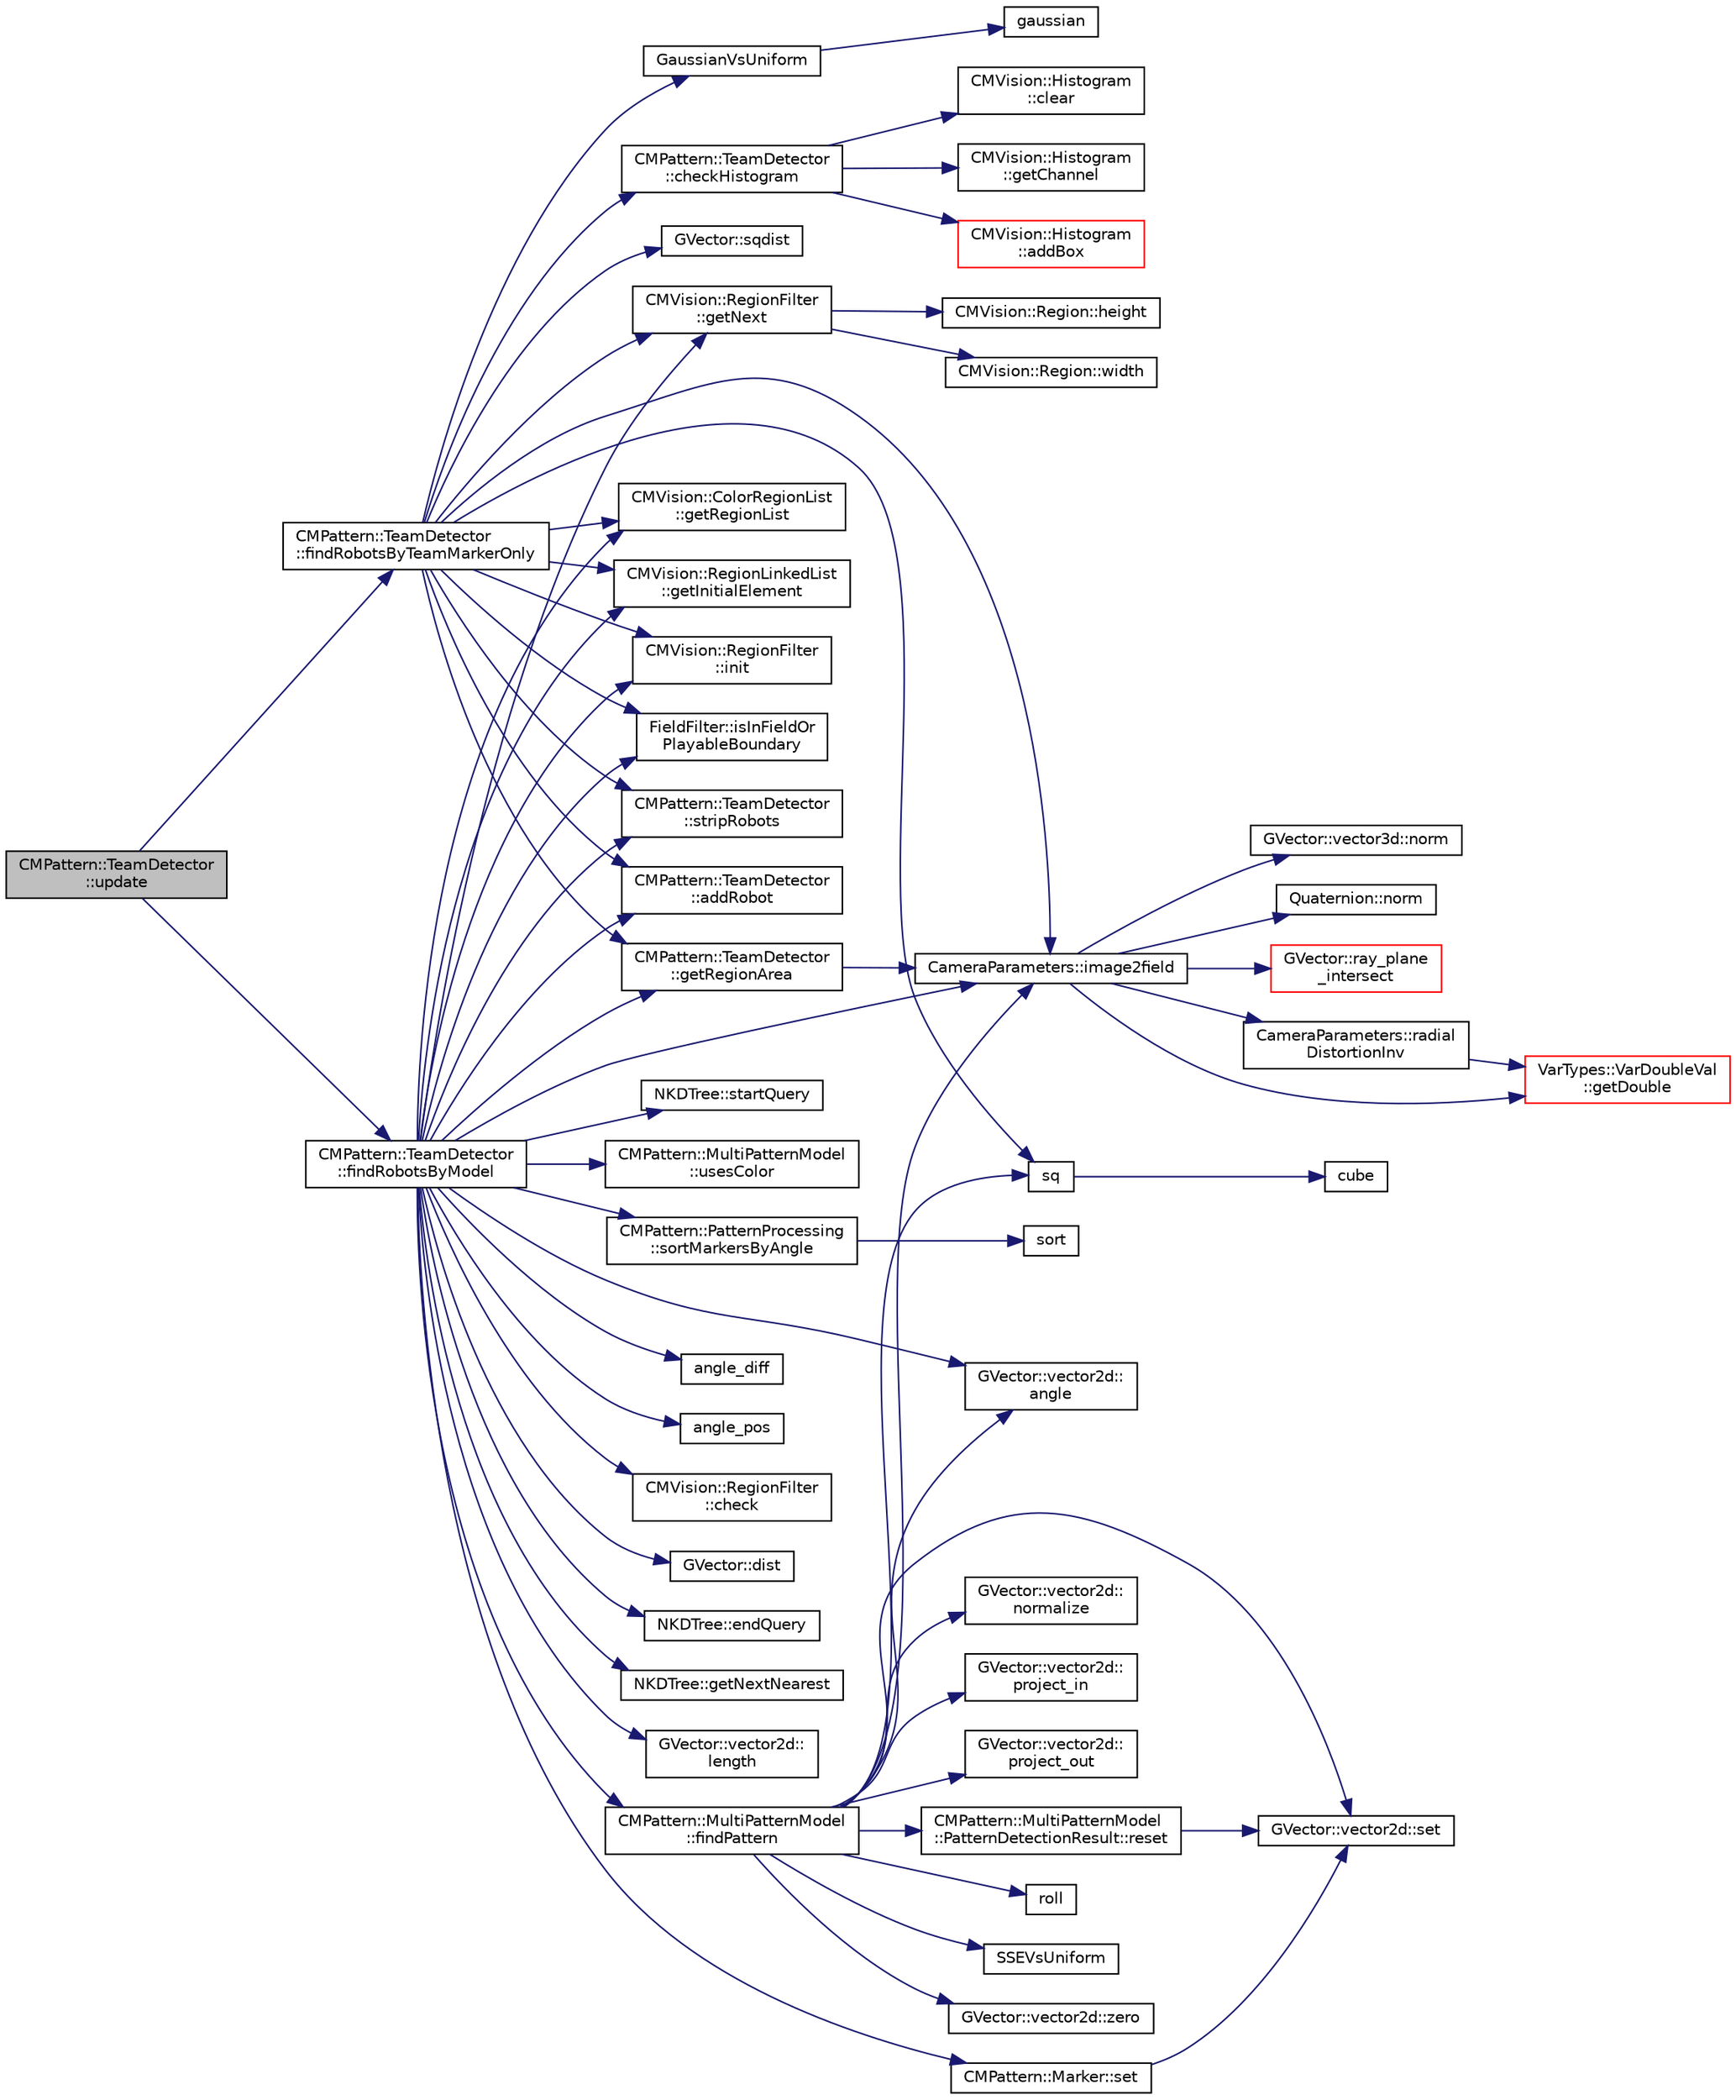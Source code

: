 digraph "CMPattern::TeamDetector::update"
{
 // INTERACTIVE_SVG=YES
  edge [fontname="Helvetica",fontsize="10",labelfontname="Helvetica",labelfontsize="10"];
  node [fontname="Helvetica",fontsize="10",shape=record];
  rankdir="LR";
  Node1 [label="CMPattern::TeamDetector\l::update",height=0.2,width=0.4,color="black", fillcolor="grey75", style="filled", fontcolor="black"];
  Node1 -> Node2 [color="midnightblue",fontsize="10",style="solid",fontname="Helvetica"];
  Node2 [label="CMPattern::TeamDetector\l::findRobotsByModel",height=0.2,width=0.4,color="black", fillcolor="white", style="filled",URL="$d2/dbb/class_c_m_pattern_1_1_team_detector.html#ab2d57214fd03aaf6e5e70c5a1af64e01"];
  Node2 -> Node3 [color="midnightblue",fontsize="10",style="solid",fontname="Helvetica"];
  Node3 [label="CMPattern::TeamDetector\l::addRobot",height=0.2,width=0.4,color="black", fillcolor="white", style="filled",URL="$d2/dbb/class_c_m_pattern_1_1_team_detector.html#a2c3360d8236d0a5dff0d5cf0039bb47d"];
  Node2 -> Node4 [color="midnightblue",fontsize="10",style="solid",fontname="Helvetica"];
  Node4 [label="GVector::vector2d::\langle",height=0.2,width=0.4,color="black", fillcolor="white", style="filled",URL="$d8/d10/class_g_vector_1_1vector2d.html#a51c907ec8fdce7d2aea0b1eb82bc895f",tooltip="calculate the clockwise angle from <1,0> "];
  Node2 -> Node5 [color="midnightblue",fontsize="10",style="solid",fontname="Helvetica"];
  Node5 [label="angle_diff",height=0.2,width=0.4,color="black", fillcolor="white", style="filled",URL="$d0/d36/ssl-vision_2src_2shared_2util_2util_8h.html#ac15fe6b67fa5422ee3dfc24412861a14"];
  Node2 -> Node6 [color="midnightblue",fontsize="10",style="solid",fontname="Helvetica"];
  Node6 [label="angle_pos",height=0.2,width=0.4,color="black", fillcolor="white", style="filled",URL="$d0/d36/ssl-vision_2src_2shared_2util_2util_8h.html#ac1666078945cdd277711a81e1fbe585d"];
  Node2 -> Node7 [color="midnightblue",fontsize="10",style="solid",fontname="Helvetica"];
  Node7 [label="CMVision::RegionFilter\l::check",height=0.2,width=0.4,color="black", fillcolor="white", style="filled",URL="$dd/dc1/class_c_m_vision_1_1_region_filter.html#a1bcbe6fdd1f9b321d6a61b515cb3f903"];
  Node2 -> Node8 [color="midnightblue",fontsize="10",style="solid",fontname="Helvetica"];
  Node8 [label="GVector::dist",height=0.2,width=0.4,color="black", fillcolor="white", style="filled",URL="$d5/da9/namespace_g_vector.html#ab4c4f9f2d8f1f0fc9e71585f43c9df8f"];
  Node2 -> Node9 [color="midnightblue",fontsize="10",style="solid",fontname="Helvetica"];
  Node9 [label="NKDTree::endQuery",height=0.2,width=0.4,color="black", fillcolor="white", style="filled",URL="$d7/d60/class_n_k_d_tree.html#a46395a75a98f01df17065dfc955a7e1a"];
  Node2 -> Node10 [color="midnightblue",fontsize="10",style="solid",fontname="Helvetica"];
  Node10 [label="CMPattern::MultiPatternModel\l::findPattern",height=0.2,width=0.4,color="black", fillcolor="white", style="filled",URL="$d1/d49/class_c_m_pattern_1_1_multi_pattern_model.html#a0b47859cd9d7ad16ebe9bde1000601d2"];
  Node10 -> Node4 [color="midnightblue",fontsize="10",style="solid",fontname="Helvetica"];
  Node10 -> Node11 [color="midnightblue",fontsize="10",style="solid",fontname="Helvetica"];
  Node11 [label="CameraParameters::image2field",height=0.2,width=0.4,color="black", fillcolor="white", style="filled",URL="$d7/df2/class_camera_parameters.html#a11bfa7943e4fc90e3c798804eb28ea14"];
  Node11 -> Node12 [color="midnightblue",fontsize="10",style="solid",fontname="Helvetica"];
  Node12 [label="VarTypes::VarDoubleVal\l::getDouble",height=0.2,width=0.4,color="red", fillcolor="white", style="filled",URL="$db/d0f/class_var_types_1_1_var_double_val.html#aa5c9acfc3658e012d84481b9292a0b12",tooltip="get the value of this data-type "];
  Node11 -> Node13 [color="midnightblue",fontsize="10",style="solid",fontname="Helvetica"];
  Node13 [label="GVector::vector3d::norm",height=0.2,width=0.4,color="black", fillcolor="white", style="filled",URL="$d7/db8/class_g_vector_1_1vector3d.html#a8a7623590f93853158a67b5abb4914c3"];
  Node11 -> Node14 [color="midnightblue",fontsize="10",style="solid",fontname="Helvetica"];
  Node14 [label="Quaternion::norm",height=0.2,width=0.4,color="black", fillcolor="white", style="filled",URL="$dc/de3/class_quaternion.html#a20fe03fa607e61bc318925cf90b735d6"];
  Node11 -> Node15 [color="midnightblue",fontsize="10",style="solid",fontname="Helvetica"];
  Node15 [label="CameraParameters::radial\lDistortionInv",height=0.2,width=0.4,color="black", fillcolor="white", style="filled",URL="$d7/df2/class_camera_parameters.html#a0213a75517c9290cef5a9a7e8bd278ce"];
  Node15 -> Node12 [color="midnightblue",fontsize="10",style="solid",fontname="Helvetica"];
  Node11 -> Node16 [color="midnightblue",fontsize="10",style="solid",fontname="Helvetica"];
  Node16 [label="GVector::ray_plane\l_intersect",height=0.2,width=0.4,color="red", fillcolor="white", style="filled",URL="$d5/da9/namespace_g_vector.html#aa796fc83cf89f0f82f883806760de343"];
  Node10 -> Node17 [color="midnightblue",fontsize="10",style="solid",fontname="Helvetica"];
  Node17 [label="GVector::vector2d::\lnormalize",height=0.2,width=0.4,color="black", fillcolor="white", style="filled",URL="$d8/d10/class_g_vector_1_1vector2d.html#a5d7e4fab978a6df3f4256bf4986fa65e",tooltip="normalize to unit length in place "];
  Node10 -> Node18 [color="midnightblue",fontsize="10",style="solid",fontname="Helvetica"];
  Node18 [label="GVector::vector2d::\lproject_in",height=0.2,width=0.4,color="black", fillcolor="white", style="filled",URL="$d8/d10/class_g_vector_1_1vector2d.html#a46ecdc8ae32e6548bb97946185942ab8"];
  Node10 -> Node19 [color="midnightblue",fontsize="10",style="solid",fontname="Helvetica"];
  Node19 [label="GVector::vector2d::\lproject_out",height=0.2,width=0.4,color="black", fillcolor="white", style="filled",URL="$d8/d10/class_g_vector_1_1vector2d.html#acf53de06e630f55f2c1b62294b9b9ca5"];
  Node10 -> Node20 [color="midnightblue",fontsize="10",style="solid",fontname="Helvetica"];
  Node20 [label="CMPattern::MultiPatternModel\l::PatternDetectionResult::reset",height=0.2,width=0.4,color="black", fillcolor="white", style="filled",URL="$da/d18/class_c_m_pattern_1_1_multi_pattern_model_1_1_pattern_detection_result.html#a64aa4e999f2f2c2016b429dc7990725a"];
  Node20 -> Node21 [color="midnightblue",fontsize="10",style="solid",fontname="Helvetica"];
  Node21 [label="GVector::vector2d::set",height=0.2,width=0.4,color="black", fillcolor="white", style="filled",URL="$d8/d10/class_g_vector_1_1vector2d.html#a516a8af580a014b0326c832127ba44b4",tooltip="set the components of the vector "];
  Node10 -> Node22 [color="midnightblue",fontsize="10",style="solid",fontname="Helvetica"];
  Node22 [label="roll",height=0.2,width=0.4,color="black", fillcolor="white", style="filled",URL="$d5/d1a/vis__util_8h.html#add476cf6bb4b042555c77badc91abf32"];
  Node10 -> Node21 [color="midnightblue",fontsize="10",style="solid",fontname="Helvetica"];
  Node10 -> Node23 [color="midnightblue",fontsize="10",style="solid",fontname="Helvetica"];
  Node23 [label="sq",height=0.2,width=0.4,color="black", fillcolor="white", style="filled",URL="$d0/d36/ssl-vision_2src_2shared_2util_2util_8h.html#a3b1068ff735e10f55f41821d89366a33"];
  Node23 -> Node24 [color="midnightblue",fontsize="10",style="solid",fontname="Helvetica"];
  Node24 [label="cube",height=0.2,width=0.4,color="black", fillcolor="white", style="filled",URL="$d0/d36/ssl-vision_2src_2shared_2util_2util_8h.html#aa6b59015782f26bdfcd1b9660fb471e2"];
  Node10 -> Node25 [color="midnightblue",fontsize="10",style="solid",fontname="Helvetica"];
  Node25 [label="SSEVsUniform",height=0.2,width=0.4,color="black", fillcolor="white", style="filled",URL="$d5/d1a/vis__util_8h.html#a93d0e9bd30e36f59518e23814c7f0aba"];
  Node10 -> Node26 [color="midnightblue",fontsize="10",style="solid",fontname="Helvetica"];
  Node26 [label="GVector::vector2d::zero",height=0.2,width=0.4,color="black", fillcolor="white", style="filled",URL="$d8/d10/class_g_vector_1_1vector2d.html#af83e83636c491eb0729b40e02de26443",tooltip="zero all components of the vector "];
  Node2 -> Node27 [color="midnightblue",fontsize="10",style="solid",fontname="Helvetica"];
  Node27 [label="CMVision::RegionLinkedList\l::getInitialElement",height=0.2,width=0.4,color="black", fillcolor="white", style="filled",URL="$d0/d31/class_c_m_vision_1_1_region_linked_list.html#a050bb66288f16d475d0721e12a6b5a1a"];
  Node2 -> Node28 [color="midnightblue",fontsize="10",style="solid",fontname="Helvetica"];
  Node28 [label="CMVision::RegionFilter\l::getNext",height=0.2,width=0.4,color="black", fillcolor="white", style="filled",URL="$dd/dc1/class_c_m_vision_1_1_region_filter.html#aabe3bdfcff46463fcca6b754ba8357f0"];
  Node28 -> Node29 [color="midnightblue",fontsize="10",style="solid",fontname="Helvetica"];
  Node29 [label="CMVision::Region::width",height=0.2,width=0.4,color="black", fillcolor="white", style="filled",URL="$da/deb/class_c_m_vision_1_1_region.html#a5cfb505513f0f7c81b517c18f5370f21"];
  Node28 -> Node30 [color="midnightblue",fontsize="10",style="solid",fontname="Helvetica"];
  Node30 [label="CMVision::Region::height",height=0.2,width=0.4,color="black", fillcolor="white", style="filled",URL="$da/deb/class_c_m_vision_1_1_region.html#a0c2850ede04ce83e11dfcbbfbd4af60e"];
  Node2 -> Node31 [color="midnightblue",fontsize="10",style="solid",fontname="Helvetica"];
  Node31 [label="NKDTree::getNextNearest",height=0.2,width=0.4,color="black", fillcolor="white", style="filled",URL="$d7/d60/class_n_k_d_tree.html#abb1aa835af052de7b54627c0980e1f49"];
  Node2 -> Node32 [color="midnightblue",fontsize="10",style="solid",fontname="Helvetica"];
  Node32 [label="CMPattern::TeamDetector\l::getRegionArea",height=0.2,width=0.4,color="black", fillcolor="white", style="filled",URL="$d2/dbb/class_c_m_pattern_1_1_team_detector.html#a0cd950027b8af9062aefdf1c0479f0fb"];
  Node32 -> Node11 [color="midnightblue",fontsize="10",style="solid",fontname="Helvetica"];
  Node2 -> Node33 [color="midnightblue",fontsize="10",style="solid",fontname="Helvetica"];
  Node33 [label="CMVision::ColorRegionList\l::getRegionList",height=0.2,width=0.4,color="black", fillcolor="white", style="filled",URL="$d7/d03/class_c_m_vision_1_1_color_region_list.html#adb8f029e589d7531b87bc8339f5f3494"];
  Node2 -> Node11 [color="midnightblue",fontsize="10",style="solid",fontname="Helvetica"];
  Node2 -> Node34 [color="midnightblue",fontsize="10",style="solid",fontname="Helvetica"];
  Node34 [label="CMVision::RegionFilter\l::init",height=0.2,width=0.4,color="black", fillcolor="white", style="filled",URL="$dd/dc1/class_c_m_vision_1_1_region_filter.html#a95465441c0273db436e56228fdac794a"];
  Node2 -> Node35 [color="midnightblue",fontsize="10",style="solid",fontname="Helvetica"];
  Node35 [label="FieldFilter::isInFieldOr\lPlayableBoundary",height=0.2,width=0.4,color="black", fillcolor="white", style="filled",URL="$d7/d00/class_field_filter.html#a2a34ba0d9e392976d1060094e80eeec4",tooltip="check whether a point is within the legal field or the boundary (but not the referee walking area) ..."];
  Node2 -> Node36 [color="midnightblue",fontsize="10",style="solid",fontname="Helvetica"];
  Node36 [label="GVector::vector2d::\llength",height=0.2,width=0.4,color="black", fillcolor="white", style="filled",URL="$d8/d10/class_g_vector_1_1vector2d.html#a616ddcc706e189e463558b7d9990737c",tooltip="calculate Euclidean length "];
  Node2 -> Node37 [color="midnightblue",fontsize="10",style="solid",fontname="Helvetica"];
  Node37 [label="CMPattern::Marker::set",height=0.2,width=0.4,color="black", fillcolor="white", style="filled",URL="$de/d02/class_c_m_pattern_1_1_marker.html#aa72d2f0aa62a5a1fb84c5492f3ef9e11"];
  Node37 -> Node21 [color="midnightblue",fontsize="10",style="solid",fontname="Helvetica"];
  Node2 -> Node38 [color="midnightblue",fontsize="10",style="solid",fontname="Helvetica"];
  Node38 [label="CMPattern::PatternProcessing\l::sortMarkersByAngle",height=0.2,width=0.4,color="black", fillcolor="white", style="filled",URL="$d5/dd2/class_c_m_pattern_1_1_pattern_processing.html#a4fa9cac501353f71eb4141c659bc3328"];
  Node38 -> Node39 [color="midnightblue",fontsize="10",style="solid",fontname="Helvetica"];
  Node39 [label="sort",height=0.2,width=0.4,color="black", fillcolor="white", style="filled",URL="$d0/d36/ssl-vision_2src_2shared_2util_2util_8h.html#ada9c7c29f17bd827ae704d5934edeffa"];
  Node2 -> Node40 [color="midnightblue",fontsize="10",style="solid",fontname="Helvetica"];
  Node40 [label="NKDTree::startQuery",height=0.2,width=0.4,color="black", fillcolor="white", style="filled",URL="$d7/d60/class_n_k_d_tree.html#a1e8f6552fcc745df3c9241719d95414f"];
  Node2 -> Node41 [color="midnightblue",fontsize="10",style="solid",fontname="Helvetica"];
  Node41 [label="CMPattern::TeamDetector\l::stripRobots",height=0.2,width=0.4,color="black", fillcolor="white", style="filled",URL="$d2/dbb/class_c_m_pattern_1_1_team_detector.html#af5bc8d5bf140b50efd8ef88ea3440a5a"];
  Node2 -> Node42 [color="midnightblue",fontsize="10",style="solid",fontname="Helvetica"];
  Node42 [label="CMPattern::MultiPatternModel\l::usesColor",height=0.2,width=0.4,color="black", fillcolor="white", style="filled",URL="$d1/d49/class_c_m_pattern_1_1_multi_pattern_model.html#a39507dabbf266cc6d291a670ea6fe704"];
  Node1 -> Node43 [color="midnightblue",fontsize="10",style="solid",fontname="Helvetica"];
  Node43 [label="CMPattern::TeamDetector\l::findRobotsByTeamMarkerOnly",height=0.2,width=0.4,color="black", fillcolor="white", style="filled",URL="$d2/dbb/class_c_m_pattern_1_1_team_detector.html#a6b7f0f921dc9bafbee97d052e0377f5e"];
  Node43 -> Node3 [color="midnightblue",fontsize="10",style="solid",fontname="Helvetica"];
  Node43 -> Node44 [color="midnightblue",fontsize="10",style="solid",fontname="Helvetica"];
  Node44 [label="CMPattern::TeamDetector\l::checkHistogram",height=0.2,width=0.4,color="black", fillcolor="white", style="filled",URL="$d2/dbb/class_c_m_pattern_1_1_team_detector.html#a97dd5482cbae7db4833f7155bb66b12a"];
  Node44 -> Node45 [color="midnightblue",fontsize="10",style="solid",fontname="Helvetica"];
  Node45 [label="CMVision::Histogram\l::addBox",height=0.2,width=0.4,color="red", fillcolor="white", style="filled",URL="$de/d59/class_c_m_vision_1_1_histogram.html#aee548ba6c1f5efd9cb5506116462cf45"];
  Node44 -> Node46 [color="midnightblue",fontsize="10",style="solid",fontname="Helvetica"];
  Node46 [label="CMVision::Histogram\l::clear",height=0.2,width=0.4,color="black", fillcolor="white", style="filled",URL="$de/d59/class_c_m_vision_1_1_histogram.html#a4ddc280f4b0efd79b39d393c9397da92"];
  Node44 -> Node47 [color="midnightblue",fontsize="10",style="solid",fontname="Helvetica"];
  Node47 [label="CMVision::Histogram\l::getChannel",height=0.2,width=0.4,color="black", fillcolor="white", style="filled",URL="$de/d59/class_c_m_vision_1_1_histogram.html#ae4440da2a738fc7a361e4b037539a0c7"];
  Node43 -> Node48 [color="midnightblue",fontsize="10",style="solid",fontname="Helvetica"];
  Node48 [label="GaussianVsUniform",height=0.2,width=0.4,color="black", fillcolor="white", style="filled",URL="$d5/d1a/vis__util_8h.html#a9edfdfdb64ba26bc5587f26daf73ee6f"];
  Node48 -> Node49 [color="midnightblue",fontsize="10",style="solid",fontname="Helvetica"];
  Node49 [label="gaussian",height=0.2,width=0.4,color="black", fillcolor="white", style="filled",URL="$d5/d1a/vis__util_8h.html#aad8171d4ee3db91eb82a448507cf8e72"];
  Node43 -> Node27 [color="midnightblue",fontsize="10",style="solid",fontname="Helvetica"];
  Node43 -> Node28 [color="midnightblue",fontsize="10",style="solid",fontname="Helvetica"];
  Node43 -> Node32 [color="midnightblue",fontsize="10",style="solid",fontname="Helvetica"];
  Node43 -> Node33 [color="midnightblue",fontsize="10",style="solid",fontname="Helvetica"];
  Node43 -> Node11 [color="midnightblue",fontsize="10",style="solid",fontname="Helvetica"];
  Node43 -> Node34 [color="midnightblue",fontsize="10",style="solid",fontname="Helvetica"];
  Node43 -> Node35 [color="midnightblue",fontsize="10",style="solid",fontname="Helvetica"];
  Node43 -> Node23 [color="midnightblue",fontsize="10",style="solid",fontname="Helvetica"];
  Node43 -> Node50 [color="midnightblue",fontsize="10",style="solid",fontname="Helvetica"];
  Node50 [label="GVector::sqdist",height=0.2,width=0.4,color="black", fillcolor="white", style="filled",URL="$d5/da9/namespace_g_vector.html#af401b85f12b765cd8b9758262fc50601"];
  Node43 -> Node41 [color="midnightblue",fontsize="10",style="solid",fontname="Helvetica"];
}
